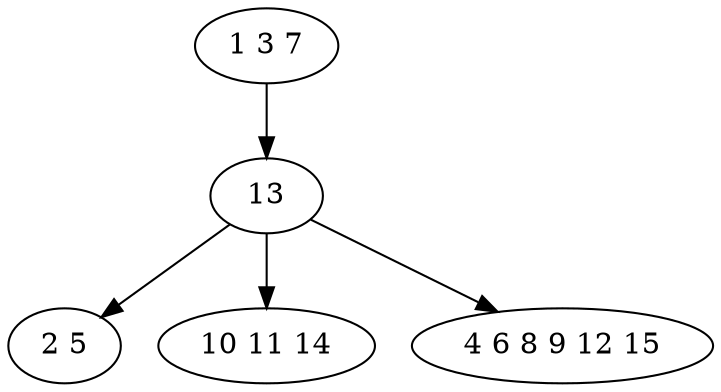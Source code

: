 digraph true_tree {
	"0" -> "1"
	"1" -> "2"
	"1" -> "3"
	"1" -> "4"
	"0" [label="1 3 7"];
	"1" [label="13"];
	"2" [label="2 5"];
	"3" [label="10 11 14"];
	"4" [label="4 6 8 9 12 15"];
}
